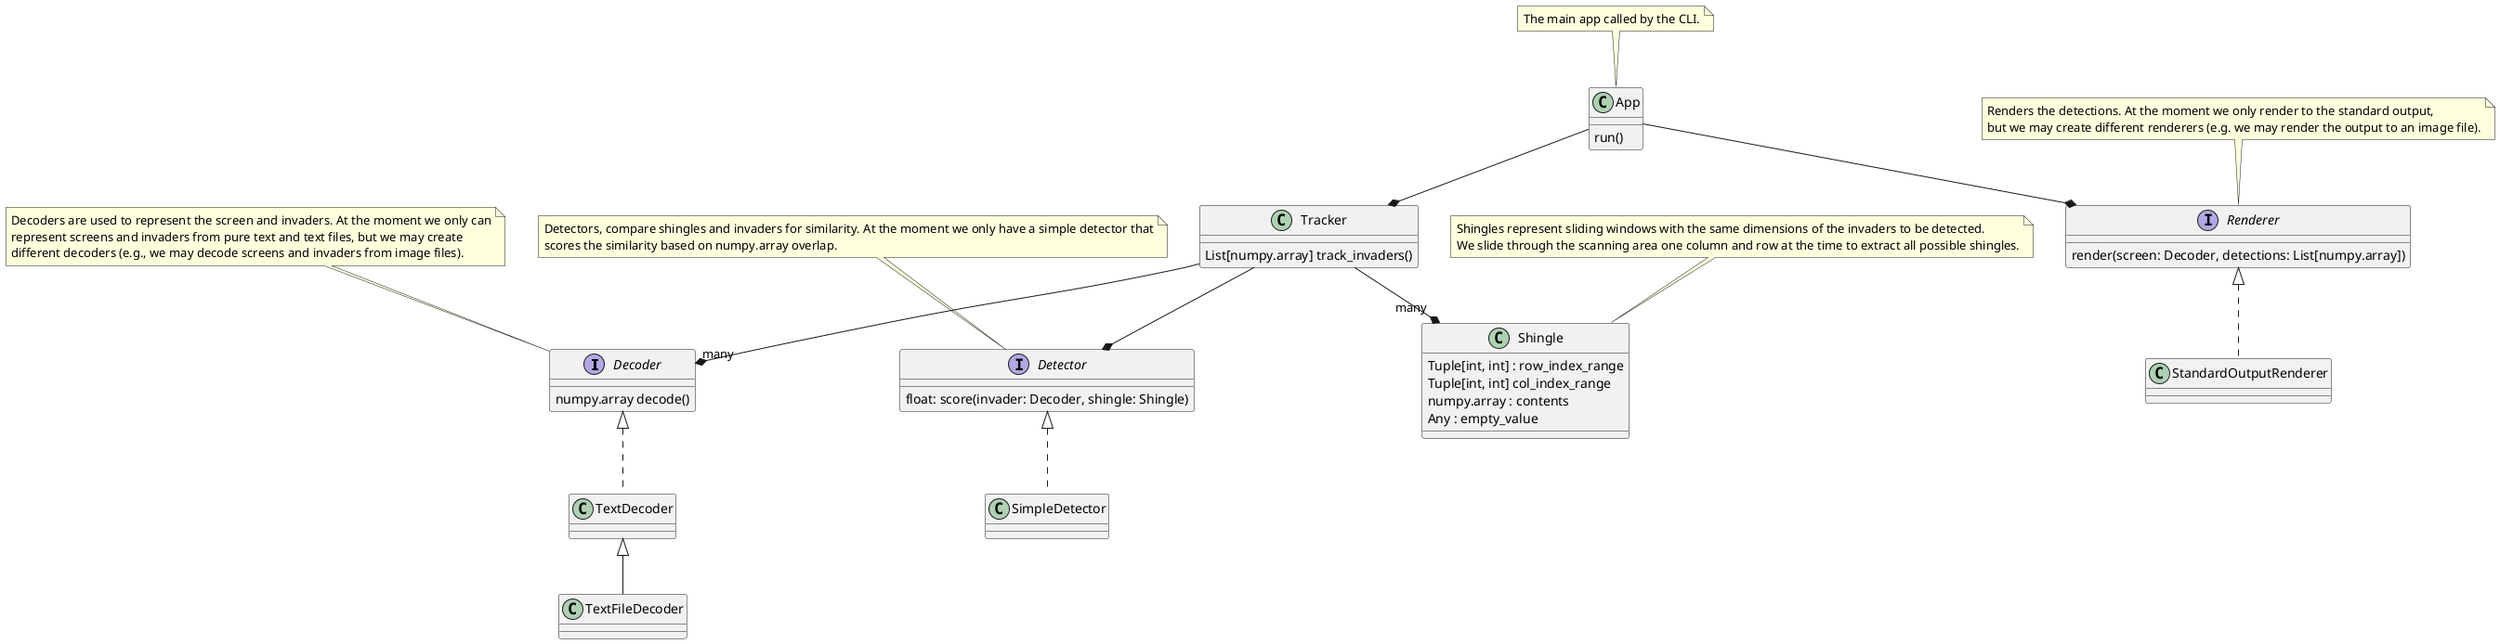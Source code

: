 @startuml

interface Decoder

Decoder : numpy.array decode()

class TextDecoder implements Decoder

class TextFileDecoder extends TextDecoder


interface Detector

Detector : float: score(invader: Decoder, shingle: Shingle)

class SimpleDetector implements Detector

class Shingle {
        Tuple[int, int] : row_index_range
        Tuple[int, int] col_index_range
        numpy.array : contents
        Any : empty_value
}

interface Renderer

Renderer : render(screen: Decoder, detections: List[numpy.array])

class StandardOutputRenderer implements Renderer

class Tracker

Tracker : List[numpy.array] track_invaders()

class App

App : run()

App --* Tracker
App --* Renderer

Tracker --* "many" Decoder
Tracker --* Detector
Tracker --* "many" Shingle

note top of App
The main app called by the CLI.
end note

note top of Renderer
Renders the detections. At the moment we only render to the standard output,
but we may create different renderers (e.g. we may render the output to an image file).
end note

note top of Decoder
Decoders are used to represent the screen and invaders. At the moment we only can
represent screens and invaders from pure text and text files, but we may create
different decoders (e.g., we may decode screens and invaders from image files).
end note

note top of Detector
Detectors, compare shingles and invaders for similarity. At the moment we only have a simple detector that
scores the similarity based on numpy.array overlap.
end note

note top of Shingle
Shingles represent sliding windows with the same dimensions of the invaders to be detected.
We slide through the scanning area one column and row at the time to extract all possible shingles.
end note

@enduml
